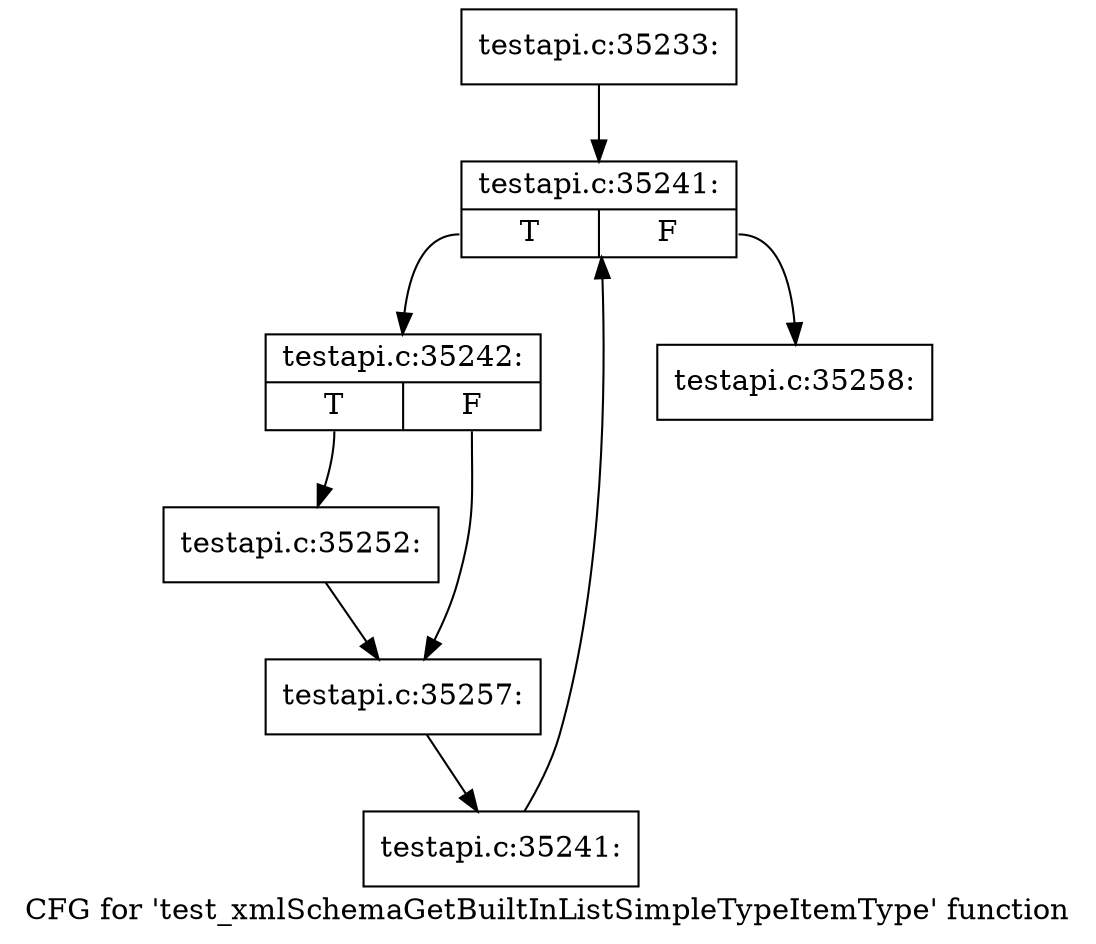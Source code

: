 digraph "CFG for 'test_xmlSchemaGetBuiltInListSimpleTypeItemType' function" {
	label="CFG for 'test_xmlSchemaGetBuiltInListSimpleTypeItemType' function";

	Node0x4a4b730 [shape=record,label="{testapi.c:35233:}"];
	Node0x4a4b730 -> Node0x4a4d030;
	Node0x4a4d030 [shape=record,label="{testapi.c:35241:|{<s0>T|<s1>F}}"];
	Node0x4a4d030:s0 -> Node0x4a4d310;
	Node0x4a4d030:s1 -> Node0x4a4ce90;
	Node0x4a4d310 [shape=record,label="{testapi.c:35242:|{<s0>T|<s1>F}}"];
	Node0x4a4d310:s0 -> Node0x4a4e1f0;
	Node0x4a4d310:s1 -> Node0x4a4eb50;
	Node0x4a4e1f0 [shape=record,label="{testapi.c:35252:}"];
	Node0x4a4e1f0 -> Node0x4a4eb50;
	Node0x4a4eb50 [shape=record,label="{testapi.c:35257:}"];
	Node0x4a4eb50 -> Node0x4a4d280;
	Node0x4a4d280 [shape=record,label="{testapi.c:35241:}"];
	Node0x4a4d280 -> Node0x4a4d030;
	Node0x4a4ce90 [shape=record,label="{testapi.c:35258:}"];
}
